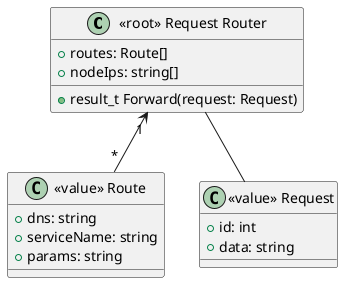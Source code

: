 @startuml

class "<<root>> Request Router" as router {
  +routes: Route[]
  +nodeIps: string[]
  +result_t Forward(request: Request)
}

class "<<value>> Route" as route {
  +dns: string
  +serviceName: string
  +params: string
}

class "<<value>> Request" as request {
  +id: int
  +data: string
}

router "1" <-- "*" route
router -- request

@enduml